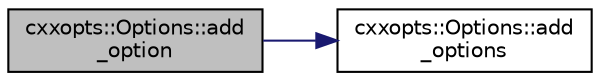 digraph "cxxopts::Options::add_option"
{
 // LATEX_PDF_SIZE
  edge [fontname="Helvetica",fontsize="10",labelfontname="Helvetica",labelfontsize="10"];
  node [fontname="Helvetica",fontsize="10",shape=record];
  rankdir="LR";
  Node1 [label="cxxopts::Options::add\l_option",height=0.2,width=0.4,color="black", fillcolor="grey75", style="filled", fontcolor="black",tooltip=" "];
  Node1 -> Node2 [color="midnightblue",fontsize="10",style="solid",fontname="Helvetica"];
  Node2 [label="cxxopts::Options::add\l_options",height=0.2,width=0.4,color="black", fillcolor="white", style="filled",URL="$classcxxopts_1_1_options.html#a8c4fcf551295cde940a1a60012b3e9b6",tooltip=" "];
}
